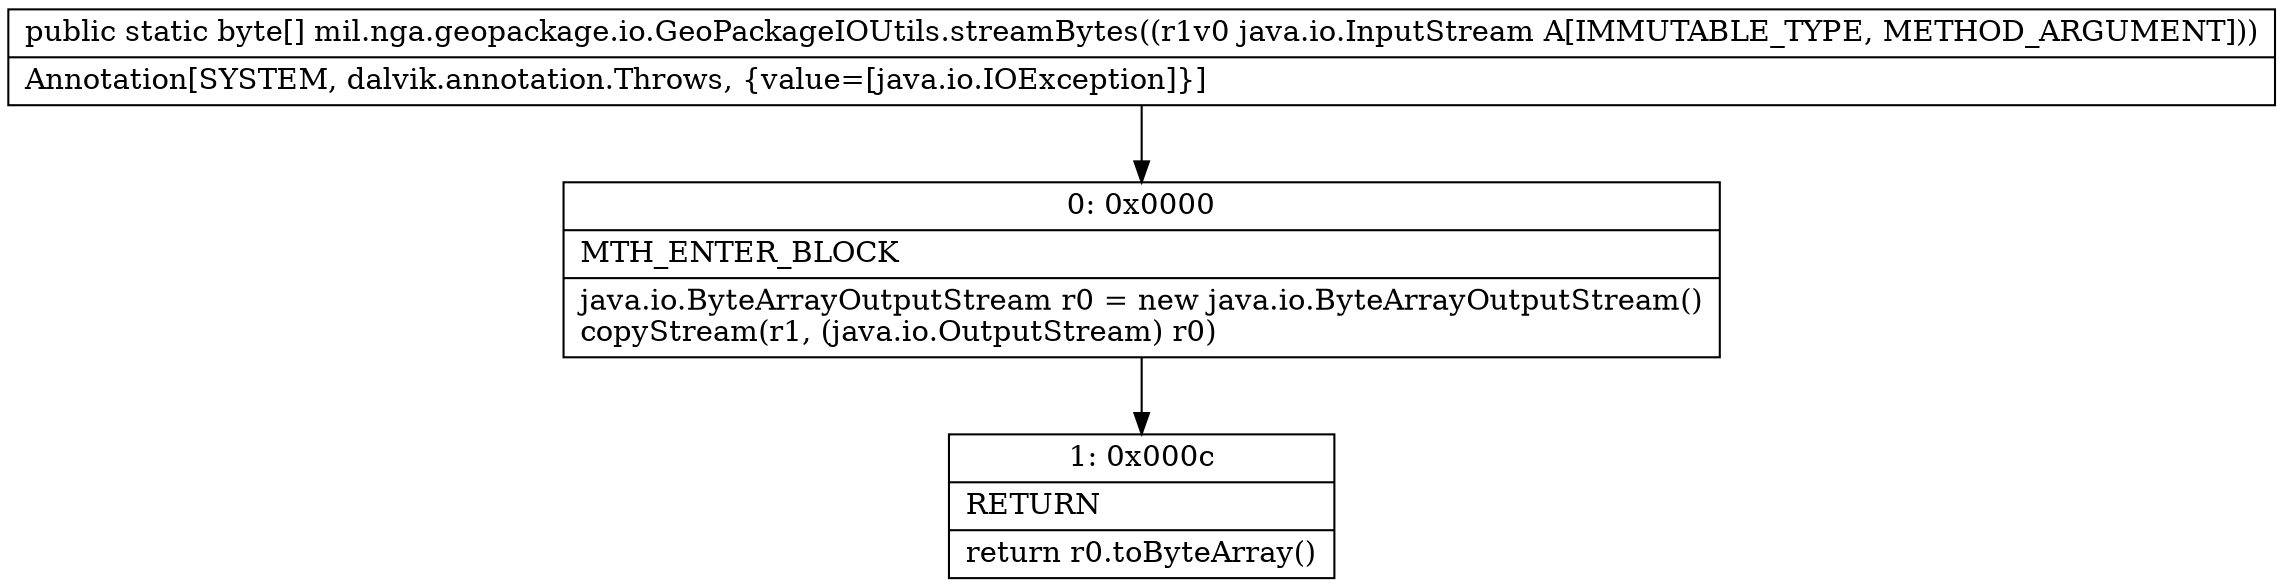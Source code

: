 digraph "CFG formil.nga.geopackage.io.GeoPackageIOUtils.streamBytes(Ljava\/io\/InputStream;)[B" {
Node_0 [shape=record,label="{0\:\ 0x0000|MTH_ENTER_BLOCK\l|java.io.ByteArrayOutputStream r0 = new java.io.ByteArrayOutputStream()\lcopyStream(r1, (java.io.OutputStream) r0)\l}"];
Node_1 [shape=record,label="{1\:\ 0x000c|RETURN\l|return r0.toByteArray()\l}"];
MethodNode[shape=record,label="{public static byte[] mil.nga.geopackage.io.GeoPackageIOUtils.streamBytes((r1v0 java.io.InputStream A[IMMUTABLE_TYPE, METHOD_ARGUMENT]))  | Annotation[SYSTEM, dalvik.annotation.Throws, \{value=[java.io.IOException]\}]\l}"];
MethodNode -> Node_0;
Node_0 -> Node_1;
}

